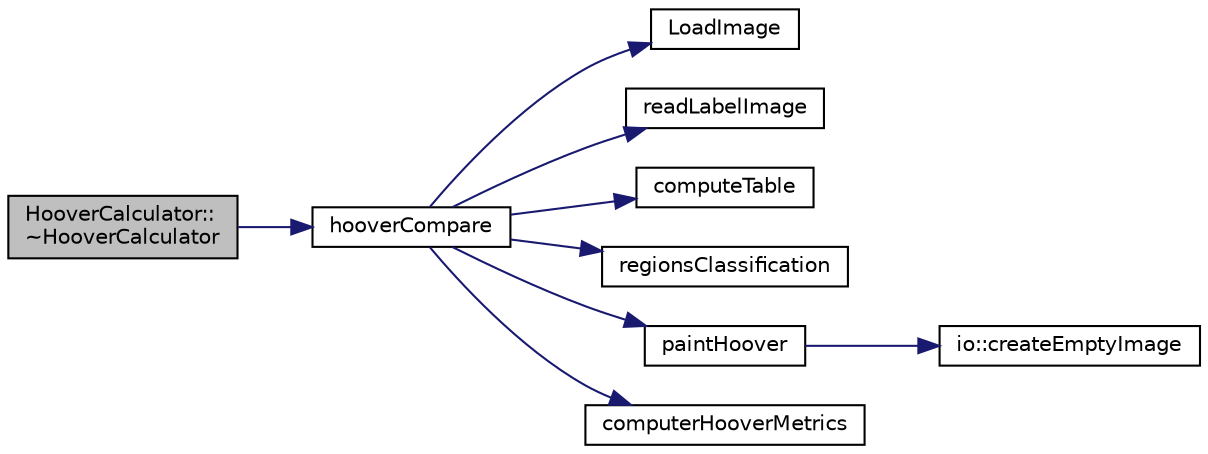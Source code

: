digraph "HooverCalculator::~HooverCalculator"
{
  edge [fontname="Helvetica",fontsize="10",labelfontname="Helvetica",labelfontsize="10"];
  node [fontname="Helvetica",fontsize="10",shape=record];
  rankdir="LR";
  Node1 [label="HooverCalculator::\l~HooverCalculator",height=0.2,width=0.4,color="black", fillcolor="grey75", style="filled", fontcolor="black"];
  Node1 -> Node2 [color="midnightblue",fontsize="10",style="solid",fontname="Helvetica"];
  Node2 [label="hooverCompare",height=0.2,width=0.4,color="black", fillcolor="white", style="filled",URL="$hoovermetrics_8cpp.html#a455a7ff79d9891a057cc18d8b07a60f4"];
  Node2 -> Node3 [color="midnightblue",fontsize="10",style="solid",fontname="Helvetica"];
  Node3 [label="LoadImage",height=0.2,width=0.4,color="black", fillcolor="white", style="filled",URL="$hoovermetrics_8cpp.html#a078de0e3a5a60fd22985db580ed1444c"];
  Node2 -> Node4 [color="midnightblue",fontsize="10",style="solid",fontname="Helvetica"];
  Node4 [label="readLabelImage",height=0.2,width=0.4,color="black", fillcolor="white", style="filled",URL="$hoovermetrics_8cpp.html#af90d4745151264d1f75469ac189fcf2d"];
  Node2 -> Node5 [color="midnightblue",fontsize="10",style="solid",fontname="Helvetica"];
  Node5 [label="computeTable",height=0.2,width=0.4,color="black", fillcolor="white", style="filled",URL="$hoovermetrics_8cpp.html#a857391ba4daaa9af3bacfbdc957611fa"];
  Node2 -> Node6 [color="midnightblue",fontsize="10",style="solid",fontname="Helvetica"];
  Node6 [label="regionsClassification",height=0.2,width=0.4,color="black", fillcolor="white", style="filled",URL="$hoovermetrics_8cpp.html#ae19e2f2b31293dfc906e287ea3eba3f9"];
  Node2 -> Node7 [color="midnightblue",fontsize="10",style="solid",fontname="Helvetica"];
  Node7 [label="paintHoover",height=0.2,width=0.4,color="black", fillcolor="white", style="filled",URL="$hoovermetrics_8cpp.html#a7f145140df94d625254d8cdd1f06fab2"];
  Node7 -> Node8 [color="midnightblue",fontsize="10",style="solid",fontname="Helvetica"];
  Node8 [label="io::createEmptyImage",height=0.2,width=0.4,color="black", fillcolor="white", style="filled",URL="$classio.html#a193384d41fa525bc99dd3349088aab3c"];
  Node2 -> Node9 [color="midnightblue",fontsize="10",style="solid",fontname="Helvetica"];
  Node9 [label="computerHooverMetrics",height=0.2,width=0.4,color="black", fillcolor="white", style="filled",URL="$hoovermetrics_8cpp.html#a980ac1cda29aeb356b73c655e29800df"];
}
